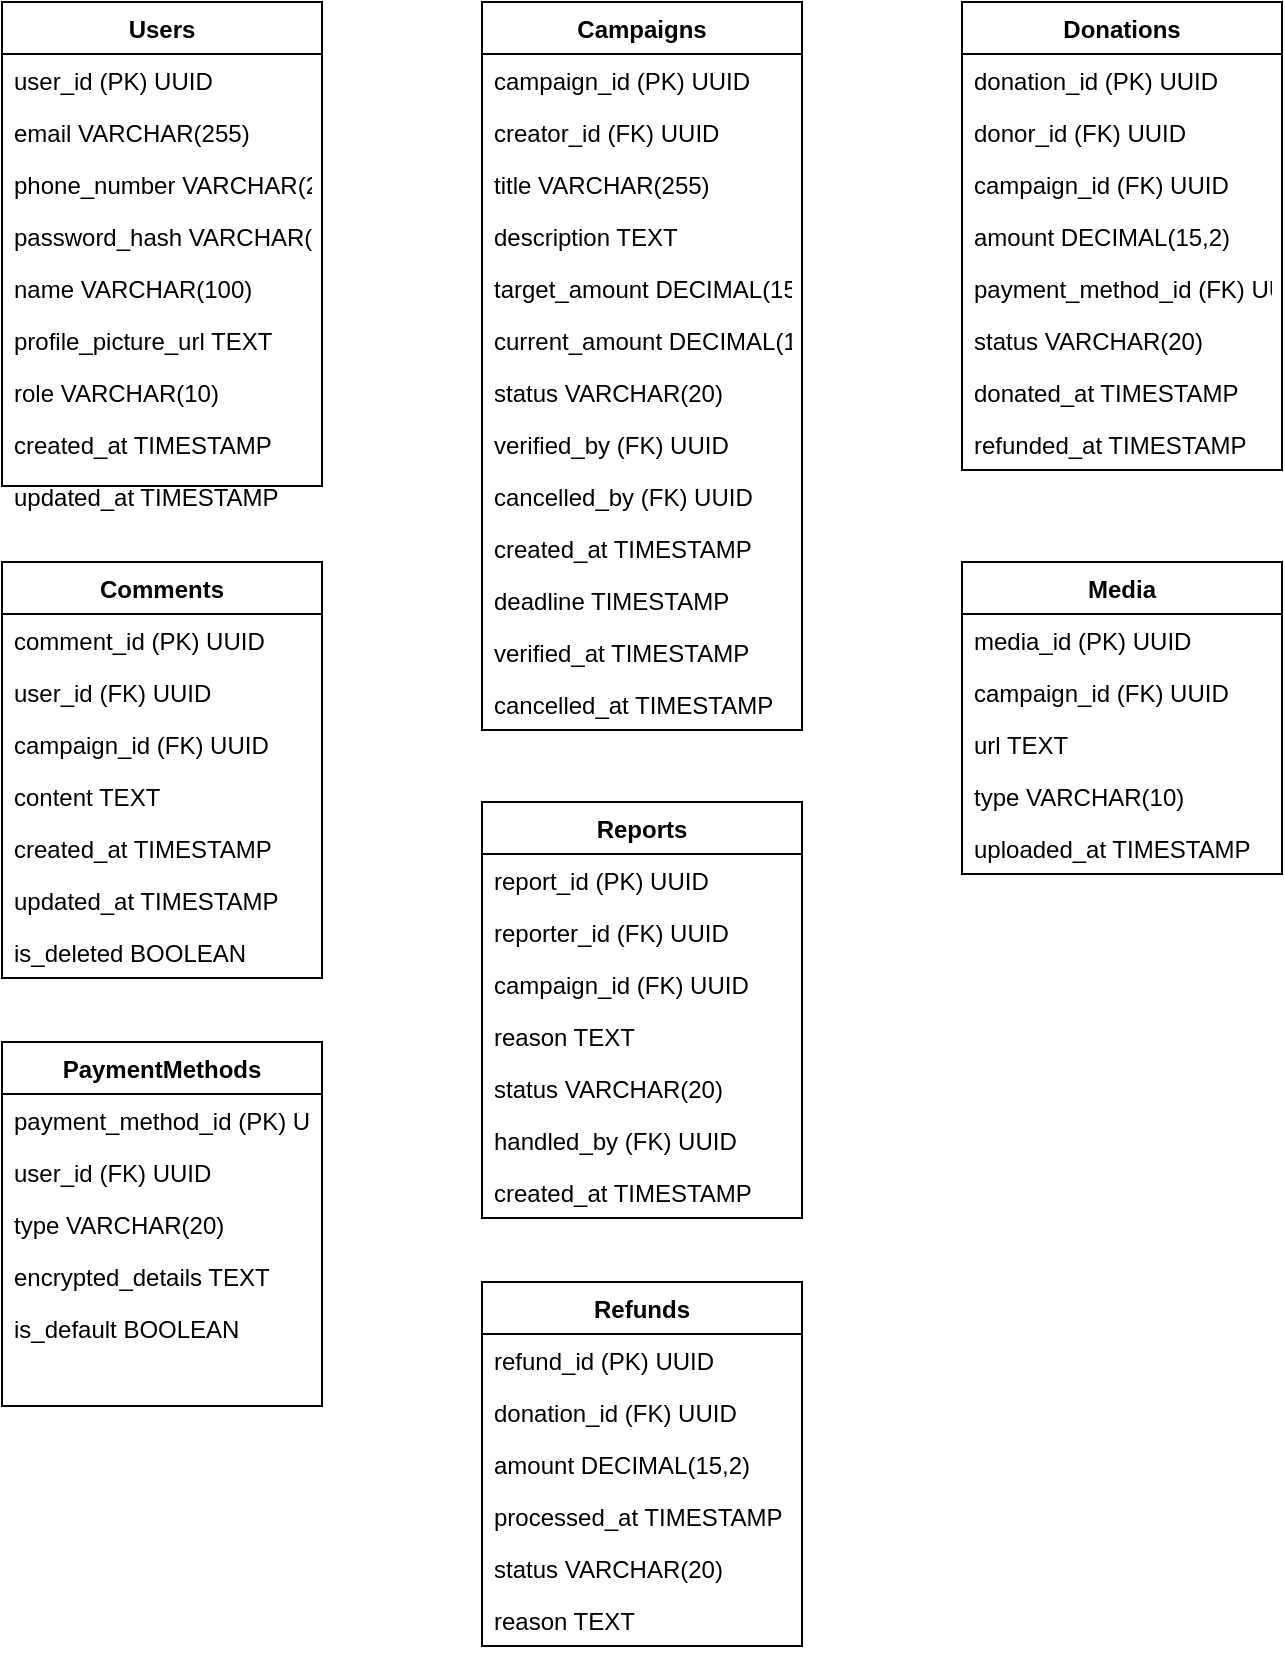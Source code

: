 <mxfile version="26.0.16">
  <diagram name="Halaman-1" id="Xaii_9fsHeGR6TXIPqu4">
      <mxGraphModel dx="1426" dy="794" grid="1" gridSize="10" guides="1" tooltips="1" connect="1" arrows="1" fold="1" page="1" pageScale="1" pageWidth="827" pageHeight="1169" math="0" shadow="0">
      <root>
        <mxCell id="0" />
        <mxCell id="1" parent="0" />
        <mxCell id="2" value="Users" style="swimlane;fontStyle=1;align=center;verticalAlign=top;childLayout=stackLayout;horizontal=1;startSize=26;horizontalStack=0;resizeParent=1;resizeParentMax=0;resizeLast=0;collapsible=1;marginBottom=0;" vertex="1" parent="1">
          <mxGeometry x="160" y="40" width="160" height="242" as="geometry" />
        </mxCell>
        <mxCell id="3" value="user_id (PK) UUID" style="text;strokeColor=none;fillColor=none;align=left;verticalAlign=top;spacingLeft=4;spacingRight=4;overflow=hidden;rotatable=0;points=[[0,0.5],[1,0.5]];portConstraint=eastwest;" vertex="1" parent="2">
          <mxGeometry y="26" width="160" height="26" as="geometry" />
        </mxCell>
        <mxCell id="4" value="email VARCHAR(255)" style="text;strokeColor=none;fillColor=none;align=left;verticalAlign=top;spacingLeft=4;spacingRight=4;overflow=hidden;rotatable=0;points=[[0,0.5],[1,0.5]];portConstraint=eastwest;" vertex="1" parent="2">
          <mxGeometry y="52" width="160" height="26" as="geometry" />
        </mxCell>
        <mxCell id="5" value="phone_number VARCHAR(20)" style="text;strokeColor=none;fillColor=none;align=left;verticalAlign=top;spacingLeft=4;spacingRight=4;overflow=hidden;rotatable=0;points=[[0,0.5],[1,0.5]];portConstraint=eastwest;" vertex="1" parent="2">
          <mxGeometry y="78" width="160" height="26" as="geometry" />
        </mxCell>
        <mxCell id="6" value="password_hash VARCHAR(255)" style="text;strokeColor=none;fillColor=none;align=left;verticalAlign=top;spacingLeft=4;spacingRight=4;overflow=hidden;rotatable=0;points=[[0,0.5],[1,0.5]];portConstraint=eastwest;" vertex="1" parent="2">
          <mxGeometry y="104" width="160" height="26" as="geometry" />
        </mxCell>
        <mxCell id="7" value="name VARCHAR(100)" style="text;strokeColor=none;fillColor=none;align=left;verticalAlign=top;spacingLeft=4;spacingRight=4;overflow=hidden;rotatable=0;points=[[0,0.5],[1,0.5]];portConstraint=eastwest;" vertex="1" parent="2">
          <mxGeometry y="130" width="160" height="26" as="geometry" />
        </mxCell>
        <mxCell id="8" value="profile_picture_url TEXT" style="text;strokeColor=none;fillColor=none;align=left;verticalAlign=top;spacingLeft=4;spacingRight=4;overflow=hidden;rotatable=0;points=[[0,0.5],[1,0.5]];portConstraint=eastwest;" vertex="1" parent="2">
          <mxGeometry y="156" width="160" height="26" as="geometry" />
        </mxCell>
        <mxCell id="9" value="role VARCHAR(10)" style="text;strokeColor=none;fillColor=none;align=left;verticalAlign=top;spacingLeft=4;spacingRight=4;overflow=hidden;rotatable=0;points=[[0,0.5],[1,0.5]];portConstraint=eastwest;" vertex="1" parent="2">
          <mxGeometry y="182" width="160" height="26" as="geometry" />
        </mxCell>
        <mxCell id="10" value="created_at TIMESTAMP" style="text;strokeColor=none;fillColor=none;align=left;verticalAlign=top;spacingLeft=4;spacingRight=4;overflow=hidden;rotatable=0;points=[[0,0.5],[1,0.5]];portConstraint=eastwest;" vertex="1" parent="2">
          <mxGeometry y="208" width="160" height="26" as="geometry" />
        </mxCell>
        <mxCell id="11" value="updated_at TIMESTAMP" style="text;strokeColor=none;fillColor=none;align=left;verticalAlign=top;spacingLeft=4;spacingRight=4;overflow=hidden;rotatable=0;points=[[0,0.5],[1,0.5]];portConstraint=eastwest;" vertex="1" parent="2">
          <mxGeometry y="234" width="160" height="26" as="geometry" />
        </mxCell>
        <mxCell id="12" value="Campaigns" style="swimlane;fontStyle=1;align=center;verticalAlign=top;childLayout=stackLayout;horizontal=1;startSize=26;horizontalStack=0;resizeParent=1;resizeParentMax=0;resizeLast=0;collapsible=1;marginBottom=0;" vertex="1" parent="1">
          <mxGeometry x="400" y="40" width="160" height="364" as="geometry" />
        </mxCell>
        <mxCell id="13" value="campaign_id (PK) UUID" style="text;strokeColor=none;fillColor=none;align=left;verticalAlign=top;spacingLeft=4;spacingRight=4;overflow=hidden;rotatable=0;points=[[0,0.5],[1,0.5]];portConstraint=eastwest;" vertex="1" parent="12">
          <mxGeometry y="26" width="160" height="26" as="geometry" />
        </mxCell>
        <mxCell id="14" value="creator_id (FK) UUID" style="text;strokeColor=none;fillColor=none;align=left;verticalAlign=top;spacingLeft=4;spacingRight=4;overflow=hidden;rotatable=0;points=[[0,0.5],[1,0.5]];portConstraint=eastwest;" vertex="1" parent="12">
          <mxGeometry y="52" width="160" height="26" as="geometry" />
        </mxCell>
        <mxCell id="15" value="title VARCHAR(255)" style="text;strokeColor=none;fillColor=none;align=left;verticalAlign=top;spacingLeft=4;spacingRight=4;overflow=hidden;rotatable=0;points=[[0,0.5],[1,0.5]];portConstraint=eastwest;" vertex="1" parent="12">
          <mxGeometry y="78" width="160" height="26" as="geometry" />
        </mxCell>
        <mxCell id="16" value="description TEXT" style="text;strokeColor=none;fillColor=none;align=left;verticalAlign=top;spacingLeft=4;spacingRight=4;overflow=hidden;rotatable=0;points=[[0,0.5],[1,0.5]];portConstraint=eastwest;" vertex="1" parent="12">
          <mxGeometry y="104" width="160" height="26" as="geometry" />
        </mxCell>
        <mxCell id="17" value="target_amount DECIMAL(15,2)" style="text;strokeColor=none;fillColor=none;align=left;verticalAlign=top;spacingLeft=4;spacingRight=4;overflow=hidden;rotatable=0;points=[[0,0.5],[1,0.5]];portConstraint=eastwest;" vertex="1" parent="12">
          <mxGeometry y="130" width="160" height="26" as="geometry" />
        </mxCell>
        <mxCell id="18" value="current_amount DECIMAL(15,2)" style="text;strokeColor=none;fillColor=none;align=left;verticalAlign=top;spacingLeft=4;spacingRight=4;overflow=hidden;rotatable=0;points=[[0,0.5],[1,0.5]];portConstraint=eastwest;" vertex="1" parent="12">
          <mxGeometry y="156" width="160" height="26" as="geometry" />
        </mxCell>
        <mxCell id="19" value="status VARCHAR(20)" style="text;strokeColor=none;fillColor=none;align=left;verticalAlign=top;spacingLeft=4;spacingRight=4;overflow=hidden;rotatable=0;points=[[0,0.5],[1,0.5]];portConstraint=eastwest;" vertex="1" parent="12">
          <mxGeometry y="182" width="160" height="26" as="geometry" />
        </mxCell>
        <mxCell id="20" value="verified_by (FK) UUID" style="text;strokeColor=none;fillColor=none;align=left;verticalAlign=top;spacingLeft=4;spacingRight=4;overflow=hidden;rotatable=0;points=[[0,0.5],[1,0.5]];portConstraint=eastwest;" vertex="1" parent="12">
          <mxGeometry y="208" width="160" height="26" as="geometry" />
        </mxCell>
        <mxCell id="21" value="cancelled_by (FK) UUID" style="text;strokeColor=none;fillColor=none;align=left;verticalAlign=top;spacingLeft=4;spacingRight=4;overflow=hidden;rotatable=0;points=[[0,0.5],[1,0.5]];portConstraint=eastwest;" vertex="1" parent="12">
          <mxGeometry y="234" width="160" height="26" as="geometry" />
        </mxCell>
        <mxCell id="22" value="created_at TIMESTAMP" style="text;strokeColor=none;fillColor=none;align=left;verticalAlign=top;spacingLeft=4;spacingRight=4;overflow=hidden;rotatable=0;points=[[0,0.5],[1,0.5]];portConstraint=eastwest;" vertex="1" parent="12">
          <mxGeometry y="260" width="160" height="26" as="geometry" />
        </mxCell>
        <mxCell id="23" value="deadline TIMESTAMP" style="text;strokeColor=none;fillColor=none;align=left;verticalAlign=top;spacingLeft=4;spacingRight=4;overflow=hidden;rotatable=0;points=[[0,0.5],[1,0.5]];portConstraint=eastwest;" vertex="1" parent="12">
          <mxGeometry y="286" width="160" height="26" as="geometry" />
        </mxCell>
        <mxCell id="24" value="verified_at TIMESTAMP" style="text;strokeColor=none;fillColor=none;align=left;verticalAlign=top;spacingLeft=4;spacingRight=4;overflow=hidden;rotatable=0;points=[[0,0.5],[1,0.5]];portConstraint=eastwest;" vertex="1" parent="12">
          <mxGeometry y="312" width="160" height="26" as="geometry" />
        </mxCell>
        <mxCell id="25" value="cancelled_at TIMESTAMP" style="text;strokeColor=none;fillColor=none;align=left;verticalAlign=top;spacingLeft=4;spacingRight=4;overflow=hidden;rotatable=0;points=[[0,0.5],[1,0.5]];portConstraint=eastwest;" vertex="1" parent="12">
          <mxGeometry y="338" width="160" height="26" as="geometry" />
        </mxCell>
        <mxCell id="26" value="Donations" style="swimlane;fontStyle=1;align=center;verticalAlign=top;childLayout=stackLayout;horizontal=1;startSize=26;horizontalStack=0;resizeParent=1;resizeParentMax=0;resizeLast=0;collapsible=1;marginBottom=0;" vertex="1" parent="1">
          <mxGeometry x="640" y="40" width="160" height="234" as="geometry" />
        </mxCell>
        <mxCell id="27" value="donation_id (PK) UUID" style="text;strokeColor=none;fillColor=none;align=left;verticalAlign=top;spacingLeft=4;spacingRight=4;overflow=hidden;rotatable=0;points=[[0,0.5],[1,0.5]];portConstraint=eastwest;" vertex="1" parent="26">
          <mxGeometry y="26" width="160" height="26" as="geometry" />
        </mxCell>
        <mxCell id="28" value="donor_id (FK) UUID" style="text;strokeColor=none;fillColor=none;align=left;verticalAlign=top;spacingLeft=4;spacingRight=4;overflow=hidden;rotatable=0;points=[[0,0.5],[1,0.5]];portConstraint=eastwest;" vertex="1" parent="26">
          <mxGeometry y="52" width="160" height="26" as="geometry" />
        </mxCell>
        <mxCell id="29" value="campaign_id (FK) UUID" style="text;strokeColor=none;fillColor=none;align=left;verticalAlign=top;spacingLeft=4;spacingRight=4;overflow=hidden;rotatable=0;points=[[0,0.5],[1,0.5]];portConstraint=eastwest;" vertex="1" parent="26">
          <mxGeometry y="78" width="160" height="26" as="geometry" />
        </mxCell>
        <mxCell id="30" value="amount DECIMAL(15,2)" style="text;strokeColor=none;fillColor=none;align=left;verticalAlign=top;spacingLeft=4;spacingRight=4;overflow=hidden;rotatable=0;points=[[0,0.5],[1,0.5]];portConstraint=eastwest;" vertex="1" parent="26">
          <mxGeometry y="104" width="160" height="26" as="geometry" />
        </mxCell>
        <mxCell id="31" value="payment_method_id (FK) UUID" style="text;strokeColor=none;fillColor=none;align=left;verticalAlign=top;spacingLeft=4;spacingRight=4;overflow=hidden;rotatable=0;points=[[0,0.5],[1,0.5]];portConstraint=eastwest;" vertex="1" parent="26">
          <mxGeometry y="130" width="160" height="26" as="geometry" />
        </mxCell>
        <mxCell id="32" value="status VARCHAR(20)" style="text;strokeColor=none;fillColor=none;align=left;verticalAlign=top;spacingLeft=4;spacingRight=4;overflow=hidden;rotatable=0;points=[[0,0.5],[1,0.5]];portConstraint=eastwest;" vertex="1" parent="26">
          <mxGeometry y="156" width="160" height="26" as="geometry" />
        </mxCell>
        <mxCell id="33" value="donated_at TIMESTAMP" style="text;strokeColor=none;fillColor=none;align=left;verticalAlign=top;spacingLeft=4;spacingRight=4;overflow=hidden;rotatable=0;points=[[0,0.5],[1,0.5]];portConstraint=eastwest;" vertex="1" parent="26">
          <mxGeometry y="182" width="160" height="26" as="geometry" />
        </mxCell>
        <mxCell id="34" value="refunded_at TIMESTAMP" style="text;strokeColor=none;fillColor=none;align=left;verticalAlign=top;spacingLeft=4;spacingRight=4;overflow=hidden;rotatable=0;points=[[0,0.5],[1,0.5]];portConstraint=eastwest;" vertex="1" parent="26">
          <mxGeometry y="208" width="160" height="26" as="geometry" />
        </mxCell>
        <mxCell id="35" value="Comments" style="swimlane;fontStyle=1;align=center;verticalAlign=top;childLayout=stackLayout;horizontal=1;startSize=26;horizontalStack=0;resizeParent=1;resizeParentMax=0;resizeLast=0;collapsible=1;marginBottom=0;" vertex="1" parent="1">
          <mxGeometry x="160" y="320" width="160" height="208" as="geometry" />
        </mxCell>
        <mxCell id="36" value="comment_id (PK) UUID" style="text;strokeColor=none;fillColor=none;align=left;verticalAlign=top;spacingLeft=4;spacingRight=4;overflow=hidden;rotatable=0;points=[[0,0.5],[1,0.5]];portConstraint=eastwest;" vertex="1" parent="35">
          <mxGeometry y="26" width="160" height="26" as="geometry" />
        </mxCell>
        <mxCell id="37" value="user_id (FK) UUID" style="text;strokeColor=none;fillColor=none;align=left;verticalAlign=top;spacingLeft=4;spacingRight=4;overflow=hidden;rotatable=0;points=[[0,0.5],[1,0.5]];portConstraint=eastwest;" vertex="1" parent="35">
          <mxGeometry y="52" width="160" height="26" as="geometry" />
        </mxCell>
        <mxCell id="38" value="campaign_id (FK) UUID" style="text;strokeColor=none;fillColor=none;align=left;verticalAlign=top;spacingLeft=4;spacingRight=4;overflow=hidden;rotatable=0;points=[[0,0.5],[1,0.5]];portConstraint=eastwest;" vertex="1" parent="35">
          <mxGeometry y="78" width="160" height="26" as="geometry" />
        </mxCell>
        <mxCell id="39" value="content TEXT" style="text;strokeColor=none;fillColor=none;align=left;verticalAlign=top;spacingLeft=4;spacingRight=4;overflow=hidden;rotatable=0;points=[[0,0.5],[1,0.5]];portConstraint=eastwest;" vertex="1" parent="35">
          <mxGeometry y="104" width="160" height="26" as="geometry" />
        </mxCell>
        <mxCell id="40" value="created_at TIMESTAMP" style="text;strokeColor=none;fillColor=none;align=left;verticalAlign=top;spacingLeft=4;spacingRight=4;overflow=hidden;rotatable=0;points=[[0,0.5],[1,0.5]];portConstraint=eastwest;" vertex="1" parent="35">
          <mxGeometry y="130" width="160" height="26" as="geometry" />
        </mxCell>
        <mxCell id="41" value="updated_at TIMESTAMP" style="text;strokeColor=none;fillColor=none;align=left;verticalAlign=top;spacingLeft=4;spacingRight=4;overflow=hidden;rotatable=0;points=[[0,0.5],[1,0.5]];portConstraint=eastwest;" vertex="1" parent="35">
          <mxGeometry y="156" width="160" height="26" as="geometry" />
        </mxCell>
        <mxCell id="42" value="is_deleted BOOLEAN" style="text;strokeColor=none;fillColor=none;align=left;verticalAlign=top;spacingLeft=4;spacingRight=4;overflow=hidden;rotatable=0;points=[[0,0.5],[1,0.5]];portConstraint=eastwest;" vertex="1" parent="35">
          <mxGeometry y="182" width="160" height="26" as="geometry" />
        </mxCell>
        <mxCell id="43" value="Reports" style="swimlane;fontStyle=1;align=center;verticalAlign=top;childLayout=stackLayout;horizontal=1;startSize=26;horizontalStack=0;resizeParent=1;resizeParentMax=0;resizeLast=0;collapsible=1;marginBottom=0;" vertex="1" parent="1">
          <mxGeometry x="400" y="440" width="160" height="208" as="geometry" />
        </mxCell>
        <mxCell id="44" value="report_id (PK) UUID" style="text;strokeColor=none;fillColor=none;align=left;verticalAlign=top;spacingLeft=4;spacingRight=4;overflow=hidden;rotatable=0;points=[[0,0.5],[1,0.5]];portConstraint=eastwest;" vertex="1" parent="43">
          <mxGeometry y="26" width="160" height="26" as="geometry" />
        </mxCell>
        <mxCell id="45" value="reporter_id (FK) UUID" style="text;strokeColor=none;fillColor=none;align=left;verticalAlign=top;spacingLeft=4;spacingRight=4;overflow=hidden;rotatable=0;points=[[0,0.5],[1,0.5]];portConstraint=eastwest;" vertex="1" parent="43">
          <mxGeometry y="52" width="160" height="26" as="geometry" />
        </mxCell>
        <mxCell id="46" value="campaign_id (FK) UUID" style="text;strokeColor=none;fillColor=none;align=left;verticalAlign=top;spacingLeft=4;spacingRight=4;overflow=hidden;rotatable=0;points=[[0,0.5],[1,0.5]];portConstraint=eastwest;" vertex="1" parent="43">
          <mxGeometry y="78" width="160" height="26" as="geometry" />
        </mxCell>
        <mxCell id="47" value="reason TEXT" style="text;strokeColor=none;fillColor=none;align=left;verticalAlign=top;spacingLeft=4;spacingRight=4;overflow=hidden;rotatable=0;points=[[0,0.5],[1,0.5]];portConstraint=eastwest;" vertex="1" parent="43">
          <mxGeometry y="104" width="160" height="26" as="geometry" />
        </mxCell>
        <mxCell id="48" value="status VARCHAR(20)" style="text;strokeColor=none;fillColor=none;align=left;verticalAlign=top;spacingLeft=4;spacingRight=4;overflow=hidden;rotatable=0;points=[[0,0.5],[1,0.5]];portConstraint=eastwest;" vertex="1" parent="43">
          <mxGeometry y="130" width="160" height="26" as="geometry" />
        </mxCell>
        <mxCell id="49" value="handled_by (FK) UUID" style="text;strokeColor=none;fillColor=none;align=left;verticalAlign=top;spacingLeft=4;spacingRight=4;overflow=hidden;rotatable=0;points=[[0,0.5],[1,0.5]];portConstraint=eastwest;" vertex="1" parent="43">
          <mxGeometry y="156" width="160" height="26" as="geometry" />
        </mxCell>
        <mxCell id="50" value="created_at TIMESTAMP" style="text;strokeColor=none;fillColor=none;align=left;verticalAlign=top;spacingLeft=4;spacingRight=4;overflow=hidden;rotatable=0;points=[[0,0.5],[1,0.5]];portConstraint=eastwest;" vertex="1" parent="43">
          <mxGeometry y="182" width="160" height="26" as="geometry" />
        </mxCell>
        <mxCell id="51" value="Media" style="swimlane;fontStyle=1;align=center;verticalAlign=top;childLayout=stackLayout;horizontal=1;startSize=26;horizontalStack=0;resizeParent=1;resizeParentMax=0;resizeLast=0;collapsible=1;marginBottom=0;" vertex="1" parent="1">
          <mxGeometry x="640" y="320" width="160" height="156" as="geometry" />
        </mxCell>
        <mxCell id="52" value="media_id (PK) UUID" style="text;strokeColor=none;fillColor=none;align=left;verticalAlign=top;spacingLeft=4;spacingRight=4;overflow=hidden;rotatable=0;points=[[0,0.5],[1,0.5]];portConstraint=eastwest;" vertex="1" parent="51">
          <mxGeometry y="26" width="160" height="26" as="geometry" />
        </mxCell>
        <mxCell id="53" value="campaign_id (FK) UUID" style="text;strokeColor=none;fillColor=none;align=left;verticalAlign=top;spacingLeft=4;spacingRight=4;overflow=hidden;rotatable=0;points=[[0,0.5],[1,0.5]];portConstraint=eastwest;" vertex="1" parent="51">
          <mxGeometry y="52" width="160" height="26" as="geometry" />
        </mxCell>
        <mxCell id="54" value="url TEXT" style="text;strokeColor=none;fillColor=none;align=left;verticalAlign=top;spacingLeft=4;spacingRight=4;overflow=hidden;rotatable=0;points=[[0,0.5],[1,0.5]];portConstraint=eastwest;" vertex="1" parent="51">
          <mxGeometry y="78" width="160" height="26" as="geometry" />
        </mxCell>
        <mxCell id="55" value="type VARCHAR(10)" style="text;strokeColor=none;fillColor=none;align=left;verticalAlign=top;spacingLeft=4;spacingRight=4;overflow=hidden;rotatable=0;points=[[0,0.5],[1,0.5]];portConstraint=eastwest;" vertex="1" parent="51">
          <mxGeometry y="104" width="160" height="26" as="geometry" />
        </mxCell>
        <mxCell id="56" value="uploaded_at TIMESTAMP" style="text;strokeColor=none;fillColor=none;align=left;verticalAlign=top;spacingLeft=4;spacingRight=4;overflow=hidden;rotatable=0;points=[[0,0.5],[1,0.5]];portConstraint=eastwest;" vertex="1" parent="51">
          <mxGeometry y="130" width="160" height="26" as="geometry" />
        </mxCell>
        <mxCell id="57" value="PaymentMethods" style="swimlane;fontStyle=1;align=center;verticalAlign=top;childLayout=stackLayout;horizontal=1;startSize=26;horizontalStack=0;resizeParent=1;resizeParentMax=0;resizeLast=0;collapsible=1;marginBottom=0;" vertex="1" parent="1">
          <mxGeometry x="160" y="560" width="160" height="182" as="geometry" />
        </mxCell>
        <mxCell id="58" value="payment_method_id (PK) UUID" style="text;strokeColor=none;fillColor=none;align=left;verticalAlign=top;spacingLeft=4;spacingRight=4;overflow=hidden;rotatable=0;points=[[0,0.5],[1,0.5]];portConstraint=eastwest;" vertex="1" parent="57">
          <mxGeometry y="26" width="160" height="26" as="geometry" />
        </mxCell>
        <mxCell id="59" value="user_id (FK) UUID" style="text;strokeColor=none;fillColor=none;align=left;verticalAlign=top;spacingLeft=4;spacingRight=4;overflow=hidden;rotatable=0;points=[[0,0.5],[1,0.5]];portConstraint=eastwest;" vertex="1" parent="57">
          <mxGeometry y="52" width="160" height="26" as="geometry" />
        </mxCell>
        <mxCell id="60" value="type VARCHAR(20)" style="text;strokeColor=none;fillColor=none;align=left;verticalAlign=top;spacingLeft=4;spacingRight=4;overflow=hidden;rotatable=0;points=[[0,0.5],[1,0.5]];portConstraint=eastwest;" vertex="1" parent="57">
          <mxGeometry y="78" width="160" height="26" as="geometry" />
        </mxCell>
        <mxCell id="61" value="encrypted_details TEXT" style="text;strokeColor=none;fillColor=none;align=left;verticalAlign=top;spacingLeft=4;spacingRight=4;overflow=hidden;rotatable=0;points=[[0,0.5],[1,0.5]];portConstraint=eastwest;" vertex="1" parent="57">
          <mxGeometry y="104" width="160" height="26" as="geometry" />
        </mxCell>
        <mxCell id="62" value="is_default BOOLEAN" style="text;strokeColor=none;fillColor=none;align=left;verticalAlign=top;spacingLeft=4;spacingRight=4;overflow=hidden;rotatable=0;points=[[0,0.5],[1,0.5]];portConstraint=eastwest;" vertex="1" parent="57">
          <mxGeometry y="130" width="160" height="26" as="geometry" />
        </mxCell>
        <mxCell id="63" value="Refunds" style="swimlane;fontStyle=1;align=center;verticalAlign=top;childLayout=stackLayout;horizontal=1;startSize=26;horizontalStack=0;resizeParent=1;resizeParentMax=0;resizeLast=0;collapsible=1;marginBottom=0;" vertex="1" parent="1">
          <mxGeometry x="400" y="680" width="160" height="182" as="geometry" />
        </mxCell>
        <mxCell id="64" value="refund_id (PK) UUID" style="text;strokeColor=none;fillColor=none;align=left;verticalAlign=top;spacingLeft=4;spacingRight=4;overflow=hidden;rotatable=0;points=[[0,0.5],[1,0.5]];portConstraint=eastwest;" vertex="1" parent="63">
          <mxGeometry y="26" width="160" height="26" as="geometry" />
        </mxCell>
        <mxCell id="65" value="donation_id (FK) UUID" style="text;strokeColor=none;fillColor=none;align=left;verticalAlign=top;spacingLeft=4;spacingRight=4;overflow=hidden;rotatable=0;points=[[0,0.5],[1,0.5]];portConstraint=eastwest;" vertex="1" parent="63">
          <mxGeometry y="52" width="160" height="26" as="geometry" />
        </mxCell>
        <mxCell id="66" value="amount DECIMAL(15,2)" style="text;strokeColor=none;fillColor=none;align=left;verticalAlign=top;spacingLeft=4;spacingRight=4;overflow=hidden;rotatable=0;points=[[0,0.5],[1,0.5]];portConstraint=eastwest;" vertex="1" parent="63">
          <mxGeometry y="78" width="160" height="26" as="geometry" />
        </mxCell>
        <mxCell id="67" value="processed_at TIMESTAMP" style="text;strokeColor=none;fillColor=none;align=left;verticalAlign=top;spacingLeft=4;spacingRight=4;overflow=hidden;rotatable=0;points=[[0,0.5],[1,0.5]];portConstraint=eastwest;" vertex="1" parent="63">
          <mxGeometry y="104" width="160" height="26" as="geometry" />
        </mxCell>
        <mxCell id="68" value="status VARCHAR(20)" style="text;strokeColor=none;fillColor=none;align=left;verticalAlign=top;spacingLeft=4;spacingRight=4;overflow=hidden;rotatable=0;points=[[0,0.5],[1,0.5]];portConstraint=eastwest;" vertex="1" parent="63">
          <mxGeometry y="130" width="160" height="26" as="geometry" />
        </mxCell>
        <mxCell id="69" value="reason TEXT" style="text;strokeColor=none;fillColor=none;align=left;verticalAlign=top;spacingLeft=4;spacingRight=4;overflow=hidden;rotatable=0;points=[[0,0.5],[1,0.5]];portConstraint=eastwest;" vertex="1" parent="63">
          <mxGeometry y="156" width="160" height="26" as="geometry" />
        </mxCell>
      </root>
    </mxGraphModel>

  </diagram>
</mxfile>
